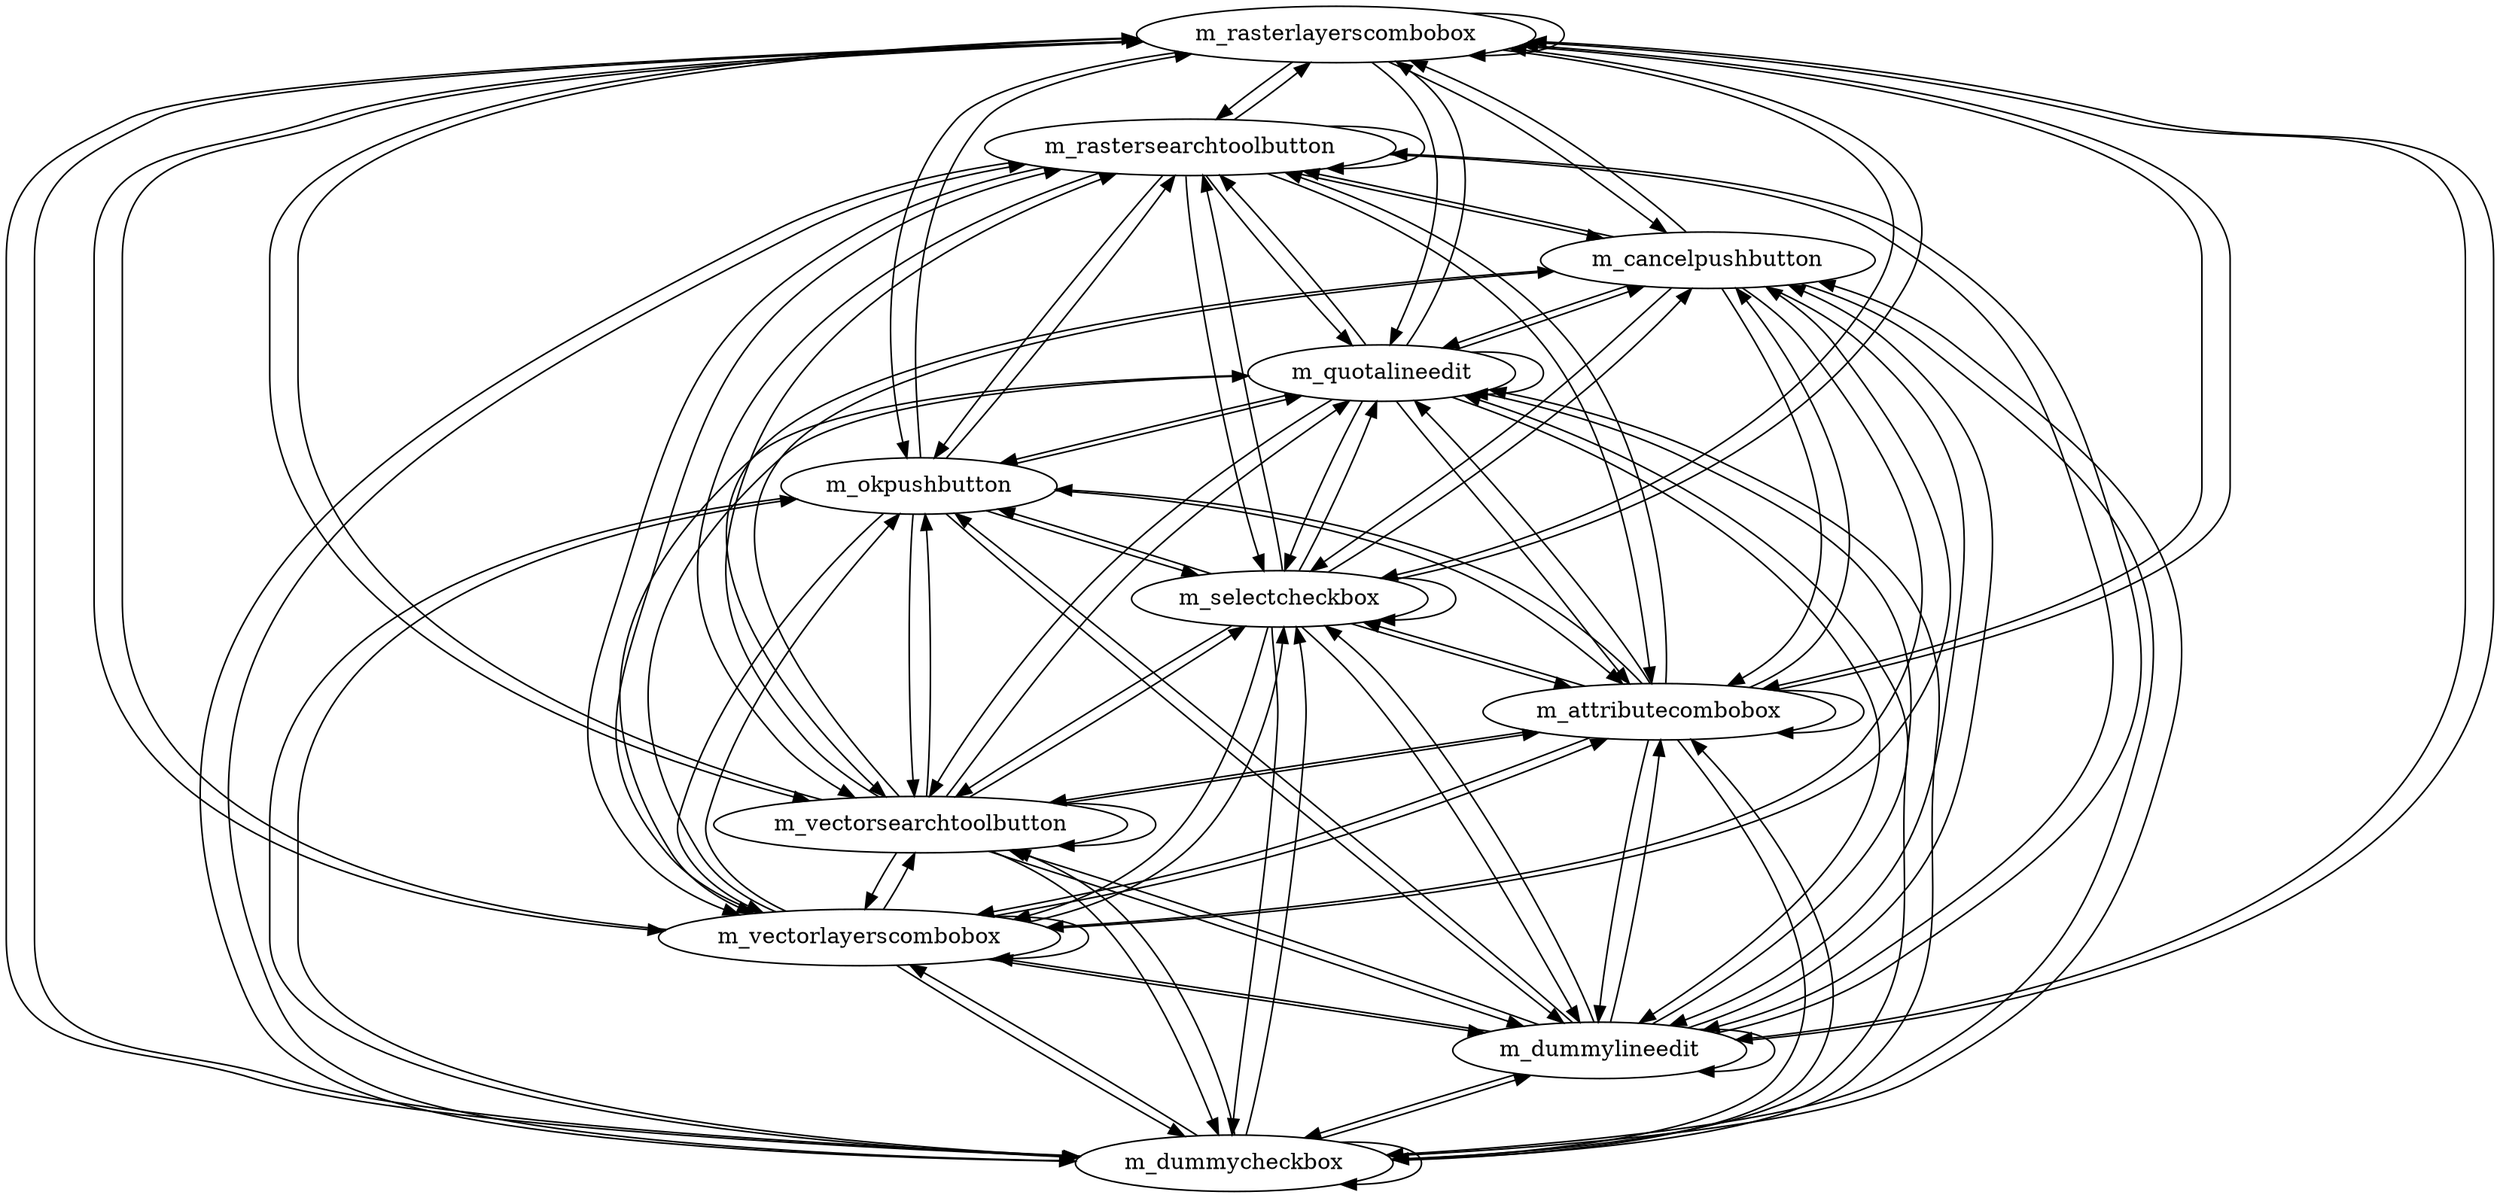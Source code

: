 strict digraph G {
  m_rasterlayerscombobox [ label="m_rasterlayerscombobox" ];
  m_rastersearchtoolbutton [ label="m_rastersearchtoolbutton" ];
  m_dummycheckbox [ label="m_dummycheckbox" ];
  m_dummylineedit [ label="m_dummylineedit" ];
  m_vectorlayerscombobox [ label="m_vectorlayerscombobox" ];
  m_vectorsearchtoolbutton [ label="m_vectorsearchtoolbutton" ];
  m_attributecombobox [ label="m_attributecombobox" ];
  m_selectcheckbox [ label="m_selectcheckbox" ];
  m_quotalineedit [ label="m_quotalineedit" ];
  m_okpushbutton [ label="m_okpushbutton" ];
  m_cancelpushbutton [ label="m_cancelpushbutton" ];
  m_rasterlayerscombobox -> m_rasterlayerscombobox;
  m_rasterlayerscombobox -> m_rastersearchtoolbutton;
  m_rasterlayerscombobox -> m_dummycheckbox;
  m_rasterlayerscombobox -> m_dummylineedit;
  m_rasterlayerscombobox -> m_vectorlayerscombobox;
  m_rasterlayerscombobox -> m_vectorsearchtoolbutton;
  m_rasterlayerscombobox -> m_attributecombobox;
  m_rasterlayerscombobox -> m_selectcheckbox;
  m_rasterlayerscombobox -> m_quotalineedit;
  m_rasterlayerscombobox -> m_okpushbutton;
  m_rasterlayerscombobox -> m_cancelpushbutton;
  m_rastersearchtoolbutton -> m_rasterlayerscombobox;
  m_rastersearchtoolbutton -> m_rastersearchtoolbutton;
  m_rastersearchtoolbutton -> m_dummycheckbox;
  m_rastersearchtoolbutton -> m_dummylineedit;
  m_rastersearchtoolbutton -> m_vectorlayerscombobox;
  m_rastersearchtoolbutton -> m_vectorsearchtoolbutton;
  m_rastersearchtoolbutton -> m_attributecombobox;
  m_rastersearchtoolbutton -> m_selectcheckbox;
  m_rastersearchtoolbutton -> m_quotalineedit;
  m_rastersearchtoolbutton -> m_okpushbutton;
  m_rastersearchtoolbutton -> m_cancelpushbutton;
  m_dummycheckbox -> m_rasterlayerscombobox;
  m_dummycheckbox -> m_rastersearchtoolbutton;
  m_dummycheckbox -> m_dummycheckbox;
  m_dummycheckbox -> m_dummylineedit;
  m_dummycheckbox -> m_vectorlayerscombobox;
  m_dummycheckbox -> m_vectorsearchtoolbutton;
  m_dummycheckbox -> m_attributecombobox;
  m_dummycheckbox -> m_selectcheckbox;
  m_dummycheckbox -> m_quotalineedit;
  m_dummycheckbox -> m_okpushbutton;
  m_dummycheckbox -> m_cancelpushbutton;
  m_dummylineedit -> m_rasterlayerscombobox;
  m_dummylineedit -> m_rastersearchtoolbutton;
  m_dummylineedit -> m_dummycheckbox;
  m_dummylineedit -> m_dummylineedit;
  m_dummylineedit -> m_vectorlayerscombobox;
  m_dummylineedit -> m_vectorsearchtoolbutton;
  m_dummylineedit -> m_attributecombobox;
  m_dummylineedit -> m_selectcheckbox;
  m_dummylineedit -> m_quotalineedit;
  m_dummylineedit -> m_okpushbutton;
  m_dummylineedit -> m_cancelpushbutton;
  m_vectorlayerscombobox -> m_rasterlayerscombobox;
  m_vectorlayerscombobox -> m_rastersearchtoolbutton;
  m_vectorlayerscombobox -> m_dummycheckbox;
  m_vectorlayerscombobox -> m_dummylineedit;
  m_vectorlayerscombobox -> m_vectorlayerscombobox;
  m_vectorlayerscombobox -> m_vectorsearchtoolbutton;
  m_vectorlayerscombobox -> m_attributecombobox;
  m_vectorlayerscombobox -> m_selectcheckbox;
  m_vectorlayerscombobox -> m_quotalineedit;
  m_vectorlayerscombobox -> m_okpushbutton;
  m_vectorlayerscombobox -> m_cancelpushbutton;
  m_vectorsearchtoolbutton -> m_rasterlayerscombobox;
  m_vectorsearchtoolbutton -> m_rastersearchtoolbutton;
  m_vectorsearchtoolbutton -> m_dummycheckbox;
  m_vectorsearchtoolbutton -> m_dummylineedit;
  m_vectorsearchtoolbutton -> m_vectorlayerscombobox;
  m_vectorsearchtoolbutton -> m_vectorsearchtoolbutton;
  m_vectorsearchtoolbutton -> m_attributecombobox;
  m_vectorsearchtoolbutton -> m_selectcheckbox;
  m_vectorsearchtoolbutton -> m_quotalineedit;
  m_vectorsearchtoolbutton -> m_okpushbutton;
  m_vectorsearchtoolbutton -> m_cancelpushbutton;
  m_attributecombobox -> m_rasterlayerscombobox;
  m_attributecombobox -> m_rastersearchtoolbutton;
  m_attributecombobox -> m_dummycheckbox;
  m_attributecombobox -> m_dummylineedit;
  m_attributecombobox -> m_vectorlayerscombobox;
  m_attributecombobox -> m_vectorsearchtoolbutton;
  m_attributecombobox -> m_attributecombobox;
  m_attributecombobox -> m_selectcheckbox;
  m_attributecombobox -> m_quotalineedit;
  m_attributecombobox -> m_okpushbutton;
  m_attributecombobox -> m_cancelpushbutton;
  m_selectcheckbox -> m_rasterlayerscombobox;
  m_selectcheckbox -> m_rastersearchtoolbutton;
  m_selectcheckbox -> m_dummycheckbox;
  m_selectcheckbox -> m_dummylineedit;
  m_selectcheckbox -> m_vectorlayerscombobox;
  m_selectcheckbox -> m_vectorsearchtoolbutton;
  m_selectcheckbox -> m_attributecombobox;
  m_selectcheckbox -> m_selectcheckbox;
  m_selectcheckbox -> m_quotalineedit;
  m_selectcheckbox -> m_okpushbutton;
  m_selectcheckbox -> m_cancelpushbutton;
  m_quotalineedit -> m_rasterlayerscombobox;
  m_quotalineedit -> m_rastersearchtoolbutton;
  m_quotalineedit -> m_dummycheckbox;
  m_quotalineedit -> m_dummylineedit;
  m_quotalineedit -> m_vectorlayerscombobox;
  m_quotalineedit -> m_vectorsearchtoolbutton;
  m_quotalineedit -> m_attributecombobox;
  m_quotalineedit -> m_selectcheckbox;
  m_quotalineedit -> m_quotalineedit;
  m_quotalineedit -> m_okpushbutton;
  m_quotalineedit -> m_cancelpushbutton;
  m_okpushbutton -> m_rasterlayerscombobox;
  m_okpushbutton -> m_rastersearchtoolbutton;
  m_okpushbutton -> m_dummycheckbox;
  m_okpushbutton -> m_dummylineedit;
  m_okpushbutton -> m_vectorlayerscombobox;
  m_okpushbutton -> m_vectorsearchtoolbutton;
  m_okpushbutton -> m_attributecombobox;
  m_okpushbutton -> m_selectcheckbox;
  m_okpushbutton -> m_quotalineedit;
  m_cancelpushbutton -> m_rasterlayerscombobox;
  m_cancelpushbutton -> m_rastersearchtoolbutton;
  m_cancelpushbutton -> m_dummycheckbox;
  m_cancelpushbutton -> m_dummylineedit;
  m_cancelpushbutton -> m_vectorlayerscombobox;
  m_cancelpushbutton -> m_vectorsearchtoolbutton;
  m_cancelpushbutton -> m_attributecombobox;
  m_cancelpushbutton -> m_selectcheckbox;
  m_cancelpushbutton -> m_quotalineedit;
}
